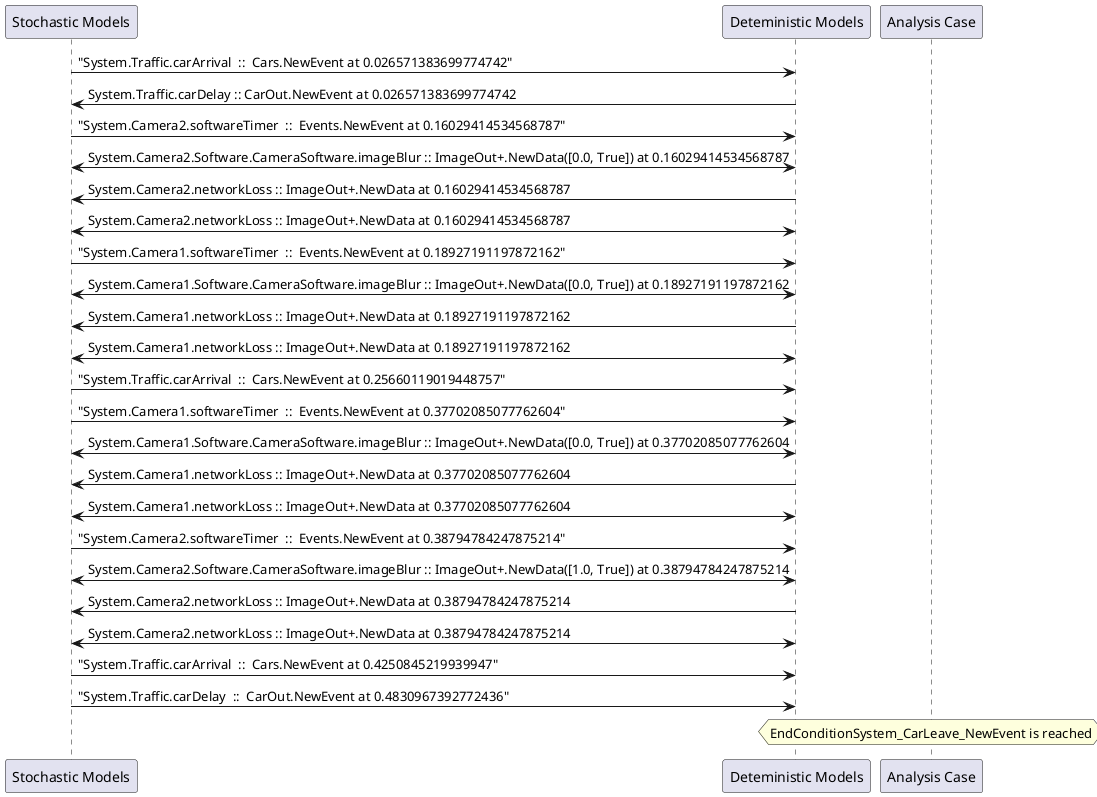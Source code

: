 
	@startuml
	participant "Stochastic Models" as stochmodel
	participant "Deteministic Models" as detmodel
	participant "Analysis Case" as analysis
	{21789_stop} stochmodel -> detmodel : "System.Traffic.carArrival  ::  Cars.NewEvent at 0.026571383699774742"
{21798_start} detmodel -> stochmodel : System.Traffic.carDelay :: CarOut.NewEvent at 0.026571383699774742
{21773_stop} stochmodel -> detmodel : "System.Camera2.softwareTimer  ::  Events.NewEvent at 0.16029414534568787"
detmodel <-> stochmodel : System.Camera2.Software.CameraSoftware.imageBlur :: ImageOut+.NewData([0.0, True]) at 0.16029414534568787
detmodel -> stochmodel : System.Camera2.networkLoss :: ImageOut+.NewData at 0.16029414534568787
detmodel <-> stochmodel : System.Camera2.networkLoss :: ImageOut+.NewData at 0.16029414534568787
{21758_stop} stochmodel -> detmodel : "System.Camera1.softwareTimer  ::  Events.NewEvent at 0.18927191197872162"
detmodel <-> stochmodel : System.Camera1.Software.CameraSoftware.imageBlur :: ImageOut+.NewData([0.0, True]) at 0.18927191197872162
detmodel -> stochmodel : System.Camera1.networkLoss :: ImageOut+.NewData at 0.18927191197872162
detmodel <-> stochmodel : System.Camera1.networkLoss :: ImageOut+.NewData at 0.18927191197872162
{21790_stop} stochmodel -> detmodel : "System.Traffic.carArrival  ::  Cars.NewEvent at 0.25660119019448757"
{21759_stop} stochmodel -> detmodel : "System.Camera1.softwareTimer  ::  Events.NewEvent at 0.37702085077762604"
detmodel <-> stochmodel : System.Camera1.Software.CameraSoftware.imageBlur :: ImageOut+.NewData([0.0, True]) at 0.37702085077762604
detmodel -> stochmodel : System.Camera1.networkLoss :: ImageOut+.NewData at 0.37702085077762604
detmodel <-> stochmodel : System.Camera1.networkLoss :: ImageOut+.NewData at 0.37702085077762604
{21774_stop} stochmodel -> detmodel : "System.Camera2.softwareTimer  ::  Events.NewEvent at 0.38794784247875214"
detmodel <-> stochmodel : System.Camera2.Software.CameraSoftware.imageBlur :: ImageOut+.NewData([1.0, True]) at 0.38794784247875214
detmodel -> stochmodel : System.Camera2.networkLoss :: ImageOut+.NewData at 0.38794784247875214
detmodel <-> stochmodel : System.Camera2.networkLoss :: ImageOut+.NewData at 0.38794784247875214
{21791_stop} stochmodel -> detmodel : "System.Traffic.carArrival  ::  Cars.NewEvent at 0.4250845219939947"
{21798_stop} stochmodel -> detmodel : "System.Traffic.carDelay  ::  CarOut.NewEvent at 0.4830967392772436"
{21798_start} <-> {21798_stop} : delay
hnote over analysis 
EndConditionSystem_CarLeave_NewEvent is reached
endnote
@enduml